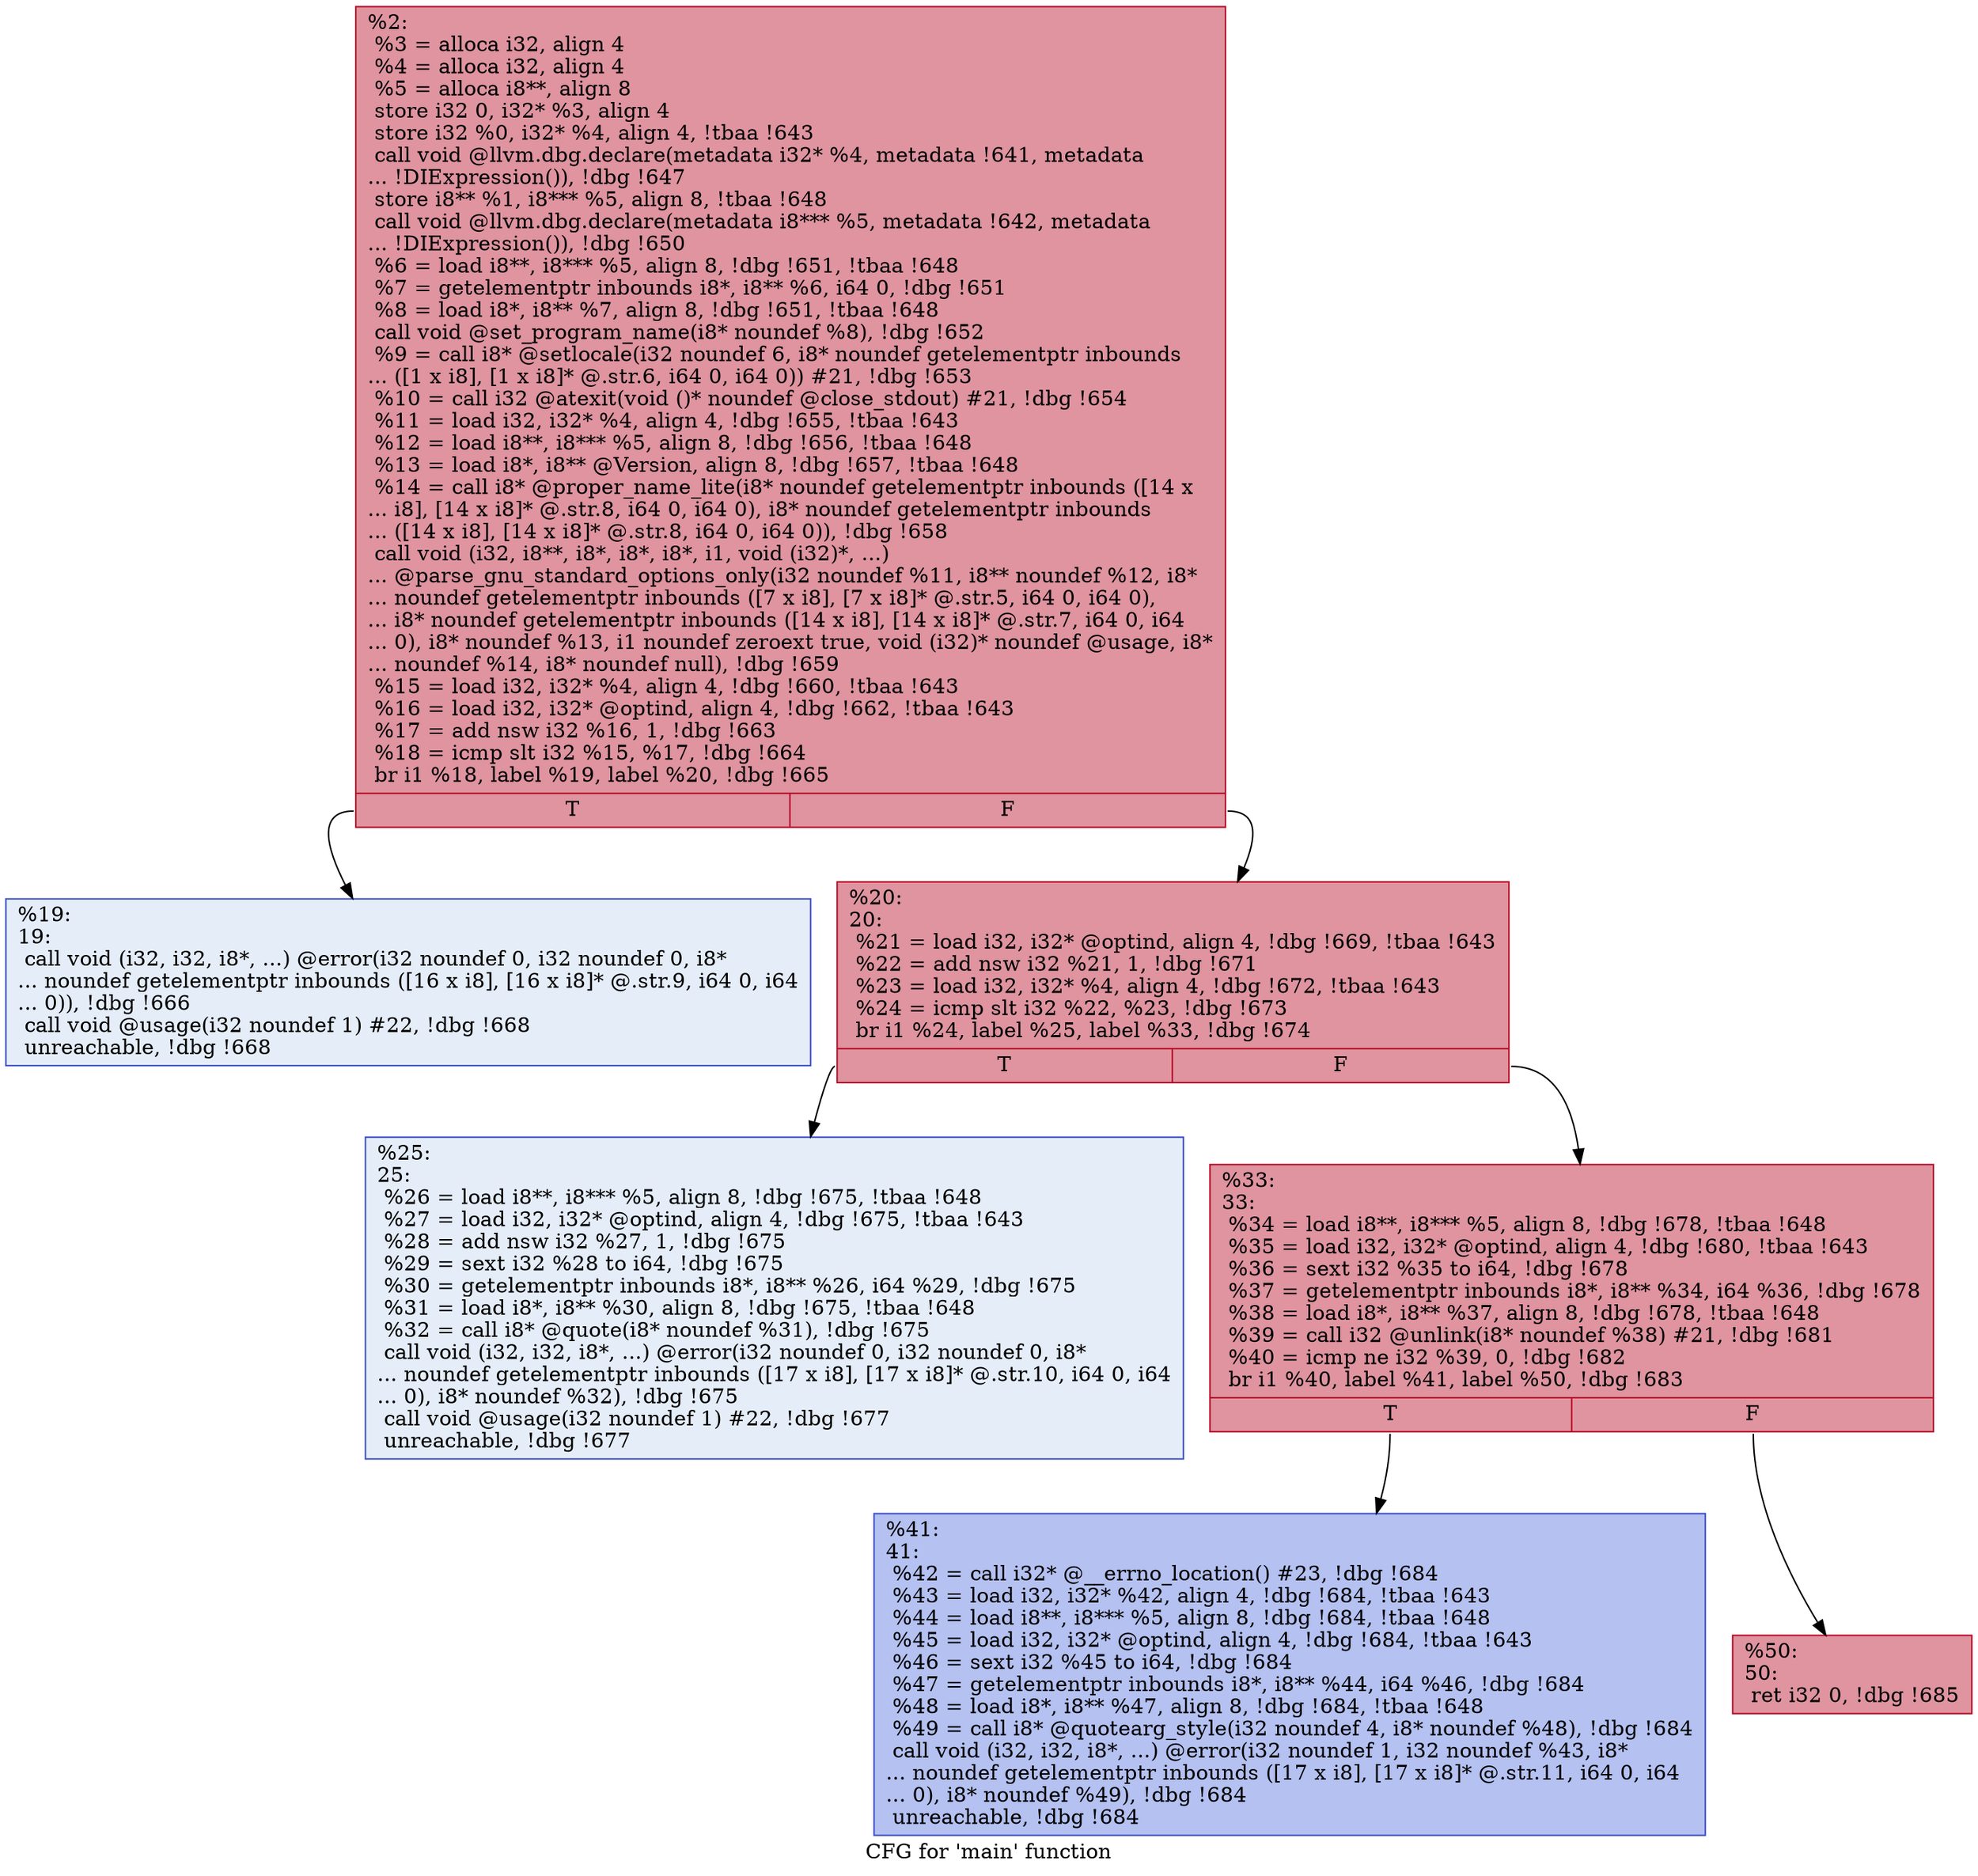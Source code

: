 digraph "CFG for 'main' function" {
	label="CFG for 'main' function";

	Node0x168e230 [shape=record,color="#b70d28ff", style=filled, fillcolor="#b70d2870",label="{%2:\l  %3 = alloca i32, align 4\l  %4 = alloca i32, align 4\l  %5 = alloca i8**, align 8\l  store i32 0, i32* %3, align 4\l  store i32 %0, i32* %4, align 4, !tbaa !643\l  call void @llvm.dbg.declare(metadata i32* %4, metadata !641, metadata\l... !DIExpression()), !dbg !647\l  store i8** %1, i8*** %5, align 8, !tbaa !648\l  call void @llvm.dbg.declare(metadata i8*** %5, metadata !642, metadata\l... !DIExpression()), !dbg !650\l  %6 = load i8**, i8*** %5, align 8, !dbg !651, !tbaa !648\l  %7 = getelementptr inbounds i8*, i8** %6, i64 0, !dbg !651\l  %8 = load i8*, i8** %7, align 8, !dbg !651, !tbaa !648\l  call void @set_program_name(i8* noundef %8), !dbg !652\l  %9 = call i8* @setlocale(i32 noundef 6, i8* noundef getelementptr inbounds\l... ([1 x i8], [1 x i8]* @.str.6, i64 0, i64 0)) #21, !dbg !653\l  %10 = call i32 @atexit(void ()* noundef @close_stdout) #21, !dbg !654\l  %11 = load i32, i32* %4, align 4, !dbg !655, !tbaa !643\l  %12 = load i8**, i8*** %5, align 8, !dbg !656, !tbaa !648\l  %13 = load i8*, i8** @Version, align 8, !dbg !657, !tbaa !648\l  %14 = call i8* @proper_name_lite(i8* noundef getelementptr inbounds ([14 x\l... i8], [14 x i8]* @.str.8, i64 0, i64 0), i8* noundef getelementptr inbounds\l... ([14 x i8], [14 x i8]* @.str.8, i64 0, i64 0)), !dbg !658\l  call void (i32, i8**, i8*, i8*, i8*, i1, void (i32)*, ...)\l... @parse_gnu_standard_options_only(i32 noundef %11, i8** noundef %12, i8*\l... noundef getelementptr inbounds ([7 x i8], [7 x i8]* @.str.5, i64 0, i64 0),\l... i8* noundef getelementptr inbounds ([14 x i8], [14 x i8]* @.str.7, i64 0, i64\l... 0), i8* noundef %13, i1 noundef zeroext true, void (i32)* noundef @usage, i8*\l... noundef %14, i8* noundef null), !dbg !659\l  %15 = load i32, i32* %4, align 4, !dbg !660, !tbaa !643\l  %16 = load i32, i32* @optind, align 4, !dbg !662, !tbaa !643\l  %17 = add nsw i32 %16, 1, !dbg !663\l  %18 = icmp slt i32 %15, %17, !dbg !664\l  br i1 %18, label %19, label %20, !dbg !665\l|{<s0>T|<s1>F}}"];
	Node0x168e230:s0 -> Node0x16cf8b0;
	Node0x168e230:s1 -> Node0x16cf900;
	Node0x16cf8b0 [shape=record,color="#3d50c3ff", style=filled, fillcolor="#c5d6f270",label="{%19:\l19:                                               \l  call void (i32, i32, i8*, ...) @error(i32 noundef 0, i32 noundef 0, i8*\l... noundef getelementptr inbounds ([16 x i8], [16 x i8]* @.str.9, i64 0, i64\l... 0)), !dbg !666\l  call void @usage(i32 noundef 1) #22, !dbg !668\l  unreachable, !dbg !668\l}"];
	Node0x16cf900 [shape=record,color="#b70d28ff", style=filled, fillcolor="#b70d2870",label="{%20:\l20:                                               \l  %21 = load i32, i32* @optind, align 4, !dbg !669, !tbaa !643\l  %22 = add nsw i32 %21, 1, !dbg !671\l  %23 = load i32, i32* %4, align 4, !dbg !672, !tbaa !643\l  %24 = icmp slt i32 %22, %23, !dbg !673\l  br i1 %24, label %25, label %33, !dbg !674\l|{<s0>T|<s1>F}}"];
	Node0x16cf900:s0 -> Node0x16cf950;
	Node0x16cf900:s1 -> Node0x16cf9a0;
	Node0x16cf950 [shape=record,color="#3d50c3ff", style=filled, fillcolor="#c5d6f270",label="{%25:\l25:                                               \l  %26 = load i8**, i8*** %5, align 8, !dbg !675, !tbaa !648\l  %27 = load i32, i32* @optind, align 4, !dbg !675, !tbaa !643\l  %28 = add nsw i32 %27, 1, !dbg !675\l  %29 = sext i32 %28 to i64, !dbg !675\l  %30 = getelementptr inbounds i8*, i8** %26, i64 %29, !dbg !675\l  %31 = load i8*, i8** %30, align 8, !dbg !675, !tbaa !648\l  %32 = call i8* @quote(i8* noundef %31), !dbg !675\l  call void (i32, i32, i8*, ...) @error(i32 noundef 0, i32 noundef 0, i8*\l... noundef getelementptr inbounds ([17 x i8], [17 x i8]* @.str.10, i64 0, i64\l... 0), i8* noundef %32), !dbg !675\l  call void @usage(i32 noundef 1) #22, !dbg !677\l  unreachable, !dbg !677\l}"];
	Node0x16cf9a0 [shape=record,color="#b70d28ff", style=filled, fillcolor="#b70d2870",label="{%33:\l33:                                               \l  %34 = load i8**, i8*** %5, align 8, !dbg !678, !tbaa !648\l  %35 = load i32, i32* @optind, align 4, !dbg !680, !tbaa !643\l  %36 = sext i32 %35 to i64, !dbg !678\l  %37 = getelementptr inbounds i8*, i8** %34, i64 %36, !dbg !678\l  %38 = load i8*, i8** %37, align 8, !dbg !678, !tbaa !648\l  %39 = call i32 @unlink(i8* noundef %38) #21, !dbg !681\l  %40 = icmp ne i32 %39, 0, !dbg !682\l  br i1 %40, label %41, label %50, !dbg !683\l|{<s0>T|<s1>F}}"];
	Node0x16cf9a0:s0 -> Node0x16cf9f0;
	Node0x16cf9a0:s1 -> Node0x16cfa40;
	Node0x16cf9f0 [shape=record,color="#3d50c3ff", style=filled, fillcolor="#5572df70",label="{%41:\l41:                                               \l  %42 = call i32* @__errno_location() #23, !dbg !684\l  %43 = load i32, i32* %42, align 4, !dbg !684, !tbaa !643\l  %44 = load i8**, i8*** %5, align 8, !dbg !684, !tbaa !648\l  %45 = load i32, i32* @optind, align 4, !dbg !684, !tbaa !643\l  %46 = sext i32 %45 to i64, !dbg !684\l  %47 = getelementptr inbounds i8*, i8** %44, i64 %46, !dbg !684\l  %48 = load i8*, i8** %47, align 8, !dbg !684, !tbaa !648\l  %49 = call i8* @quotearg_style(i32 noundef 4, i8* noundef %48), !dbg !684\l  call void (i32, i32, i8*, ...) @error(i32 noundef 1, i32 noundef %43, i8*\l... noundef getelementptr inbounds ([17 x i8], [17 x i8]* @.str.11, i64 0, i64\l... 0), i8* noundef %49), !dbg !684\l  unreachable, !dbg !684\l}"];
	Node0x16cfa40 [shape=record,color="#b70d28ff", style=filled, fillcolor="#b70d2870",label="{%50:\l50:                                               \l  ret i32 0, !dbg !685\l}"];
}
